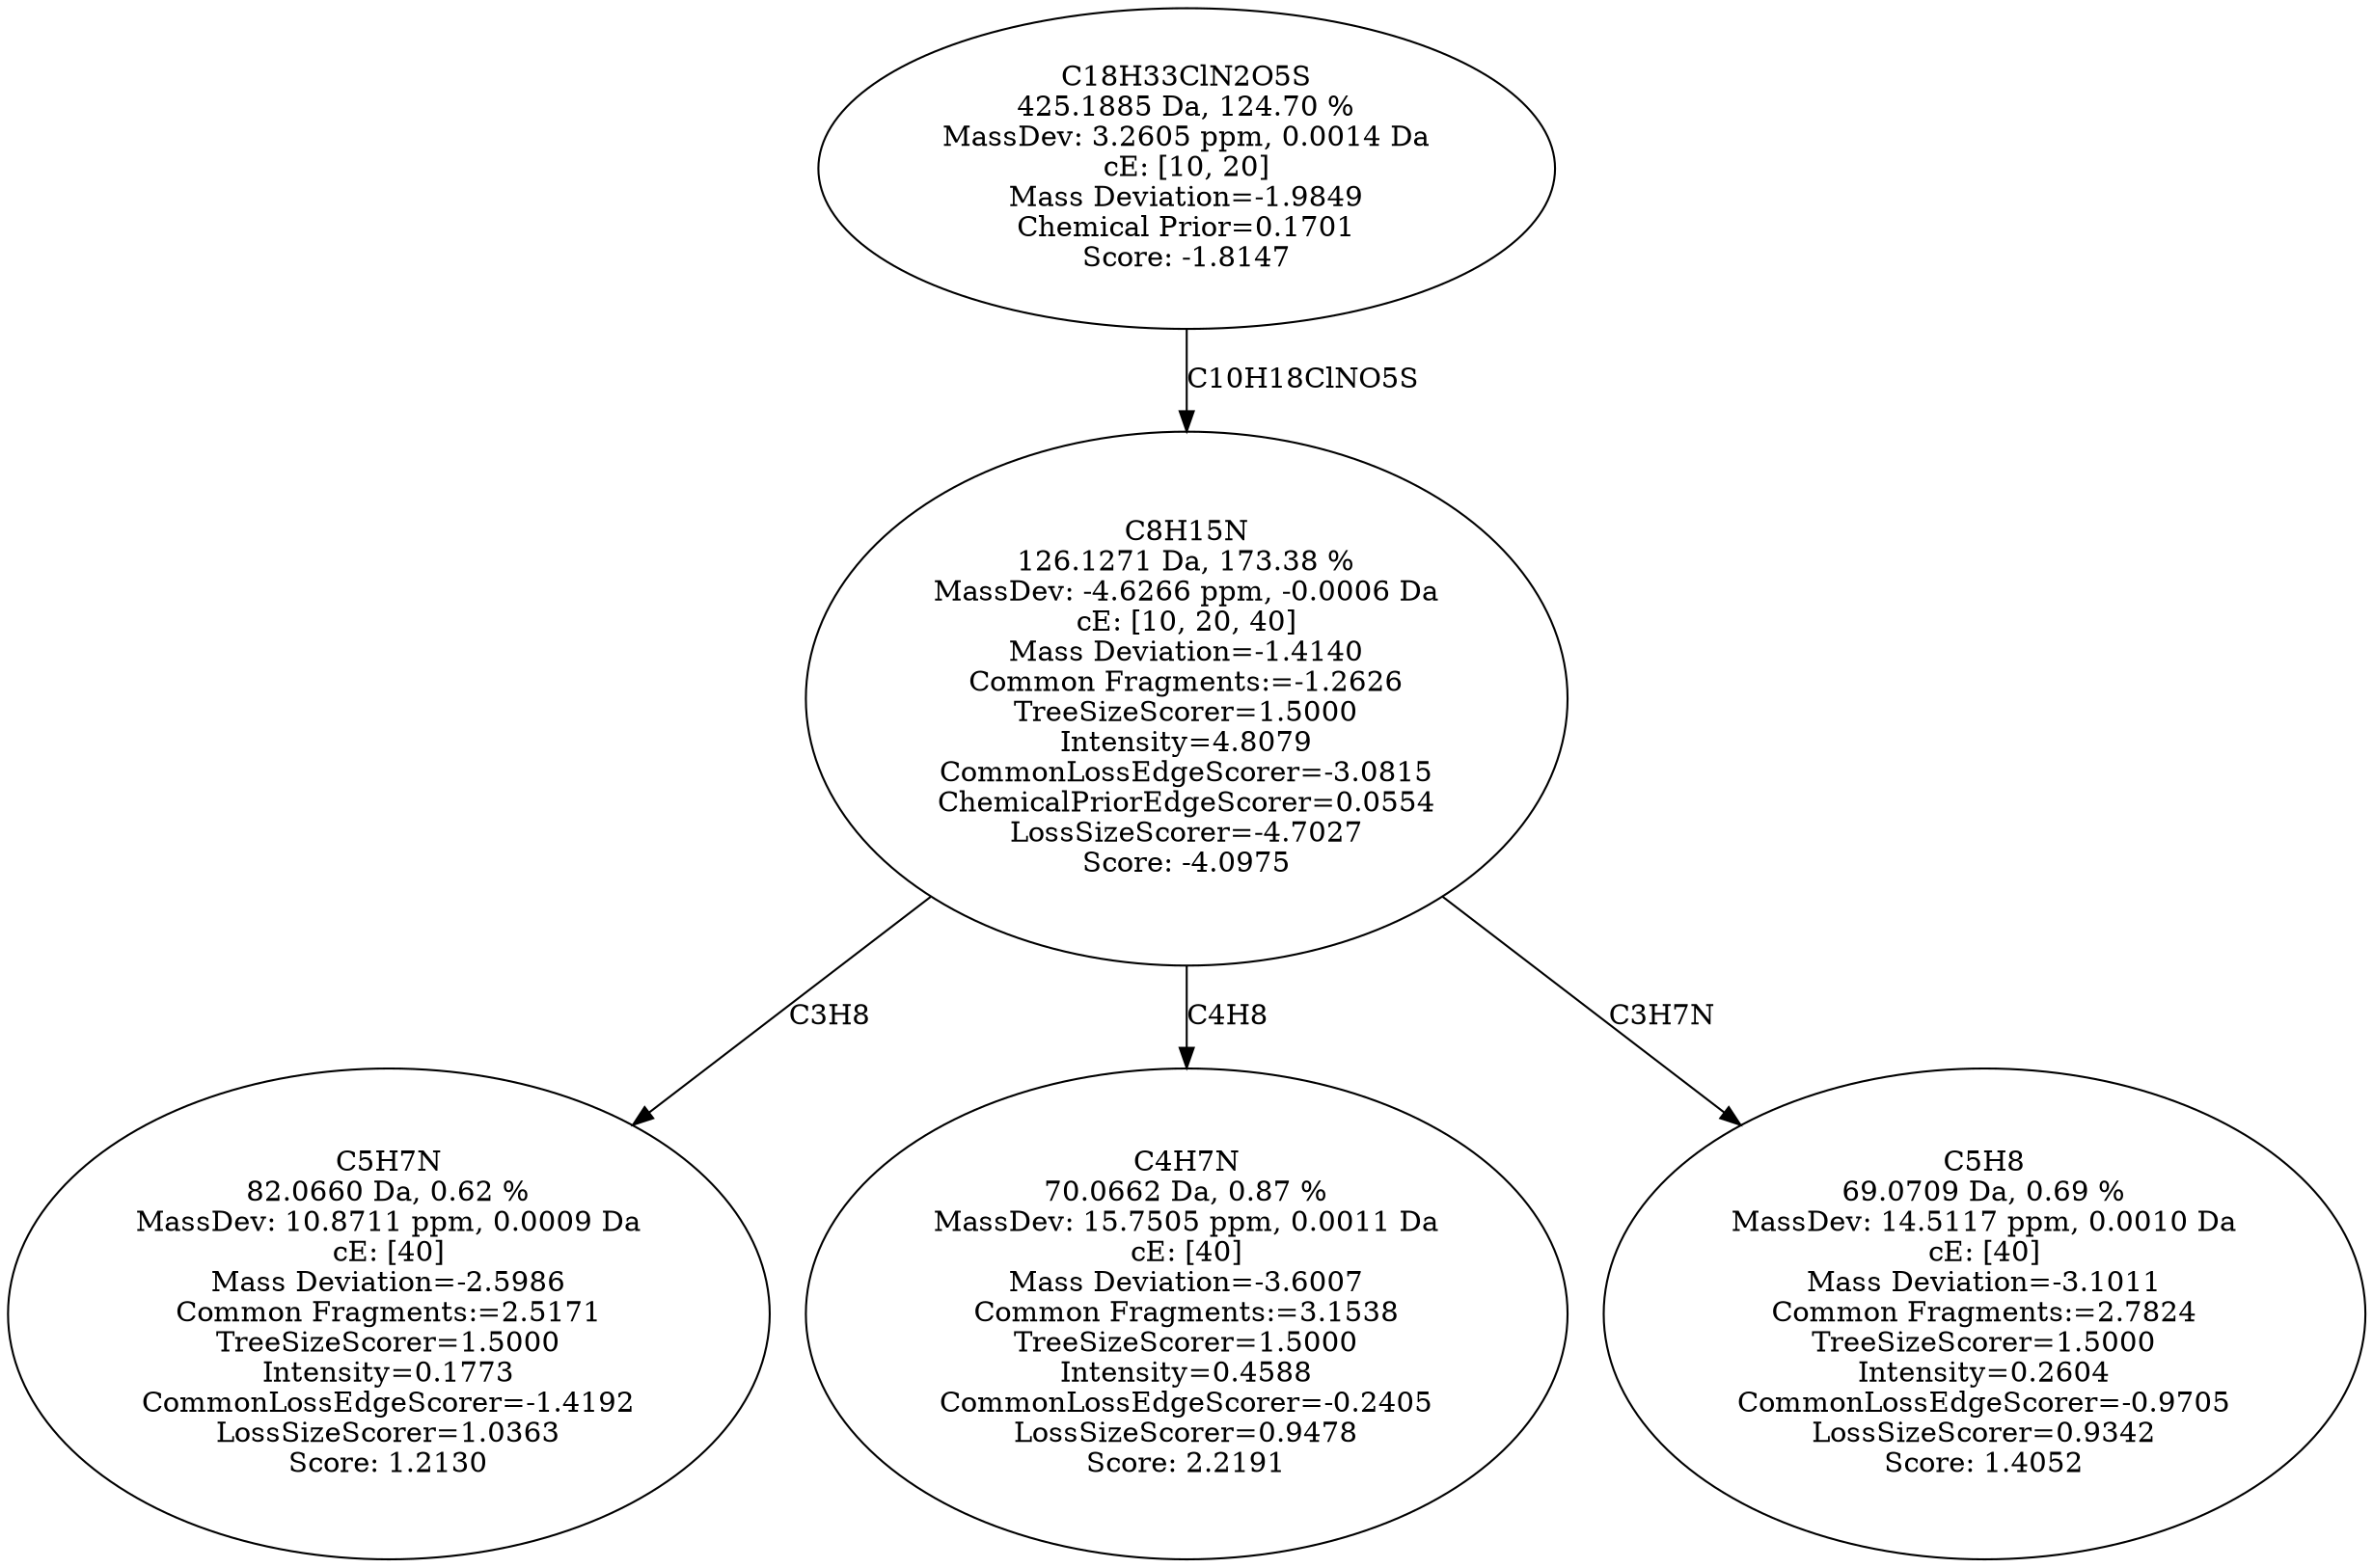 strict digraph {
v1 [label="C5H7N\n82.0660 Da, 0.62 %\nMassDev: 10.8711 ppm, 0.0009 Da\ncE: [40]\nMass Deviation=-2.5986\nCommon Fragments:=2.5171\nTreeSizeScorer=1.5000\nIntensity=0.1773\nCommonLossEdgeScorer=-1.4192\nLossSizeScorer=1.0363\nScore: 1.2130"];
v2 [label="C4H7N\n70.0662 Da, 0.87 %\nMassDev: 15.7505 ppm, 0.0011 Da\ncE: [40]\nMass Deviation=-3.6007\nCommon Fragments:=3.1538\nTreeSizeScorer=1.5000\nIntensity=0.4588\nCommonLossEdgeScorer=-0.2405\nLossSizeScorer=0.9478\nScore: 2.2191"];
v3 [label="C5H8\n69.0709 Da, 0.69 %\nMassDev: 14.5117 ppm, 0.0010 Da\ncE: [40]\nMass Deviation=-3.1011\nCommon Fragments:=2.7824\nTreeSizeScorer=1.5000\nIntensity=0.2604\nCommonLossEdgeScorer=-0.9705\nLossSizeScorer=0.9342\nScore: 1.4052"];
v4 [label="C8H15N\n126.1271 Da, 173.38 %\nMassDev: -4.6266 ppm, -0.0006 Da\ncE: [10, 20, 40]\nMass Deviation=-1.4140\nCommon Fragments:=-1.2626\nTreeSizeScorer=1.5000\nIntensity=4.8079\nCommonLossEdgeScorer=-3.0815\nChemicalPriorEdgeScorer=0.0554\nLossSizeScorer=-4.7027\nScore: -4.0975"];
v5 [label="C18H33ClN2O5S\n425.1885 Da, 124.70 %\nMassDev: 3.2605 ppm, 0.0014 Da\ncE: [10, 20]\nMass Deviation=-1.9849\nChemical Prior=0.1701\nScore: -1.8147"];
v4 -> v1 [label="C3H8"];
v4 -> v2 [label="C4H8"];
v4 -> v3 [label="C3H7N"];
v5 -> v4 [label="C10H18ClNO5S"];
}
